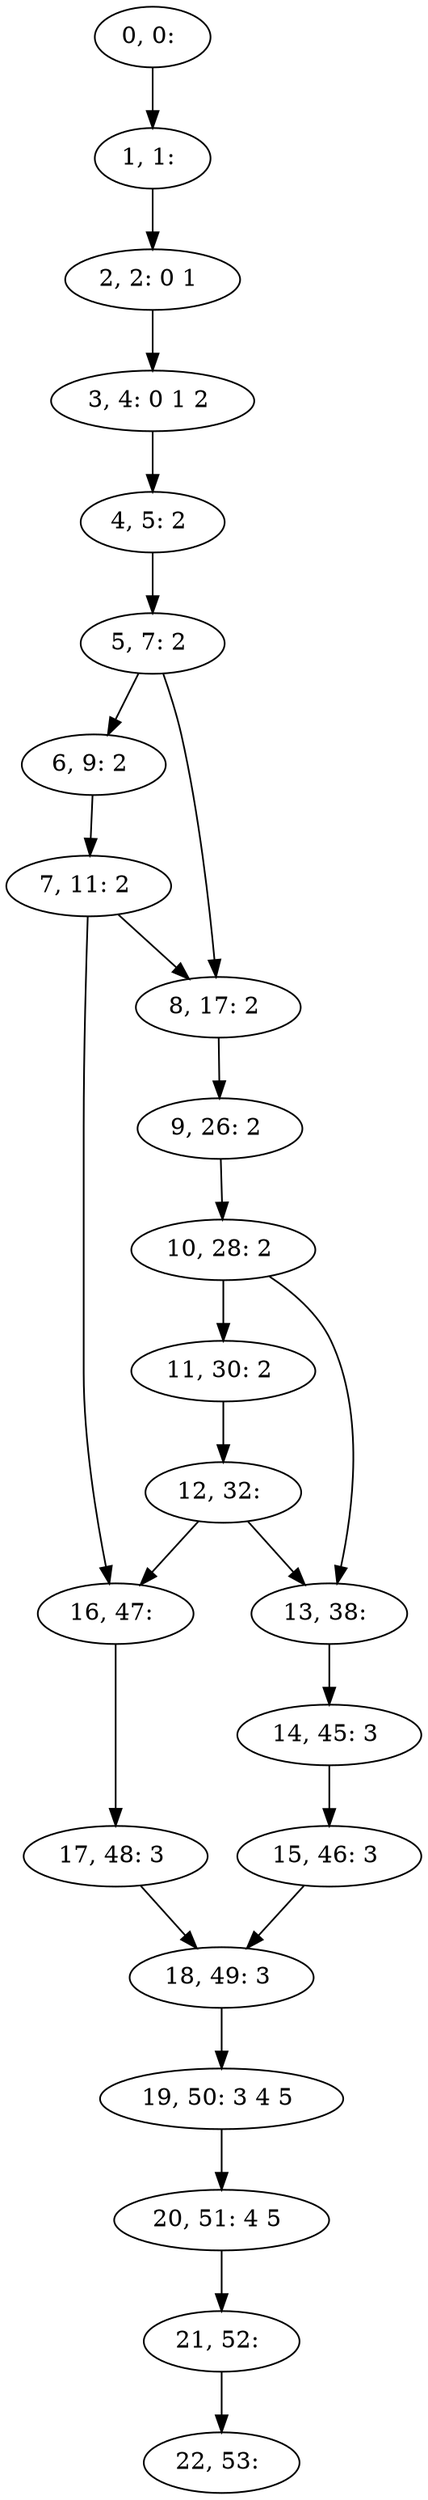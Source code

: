digraph G {
0[label="0, 0: "];
1[label="1, 1: "];
2[label="2, 2: 0 1 "];
3[label="3, 4: 0 1 2 "];
4[label="4, 5: 2 "];
5[label="5, 7: 2 "];
6[label="6, 9: 2 "];
7[label="7, 11: 2 "];
8[label="8, 17: 2 "];
9[label="9, 26: 2 "];
10[label="10, 28: 2 "];
11[label="11, 30: 2 "];
12[label="12, 32: "];
13[label="13, 38: "];
14[label="14, 45: 3 "];
15[label="15, 46: 3 "];
16[label="16, 47: "];
17[label="17, 48: 3 "];
18[label="18, 49: 3 "];
19[label="19, 50: 3 4 5 "];
20[label="20, 51: 4 5 "];
21[label="21, 52: "];
22[label="22, 53: "];
0->1 ;
1->2 ;
2->3 ;
3->4 ;
4->5 ;
5->6 ;
5->8 ;
6->7 ;
7->8 ;
7->16 ;
8->9 ;
9->10 ;
10->11 ;
10->13 ;
11->12 ;
12->13 ;
12->16 ;
13->14 ;
14->15 ;
15->18 ;
16->17 ;
17->18 ;
18->19 ;
19->20 ;
20->21 ;
21->22 ;
}
